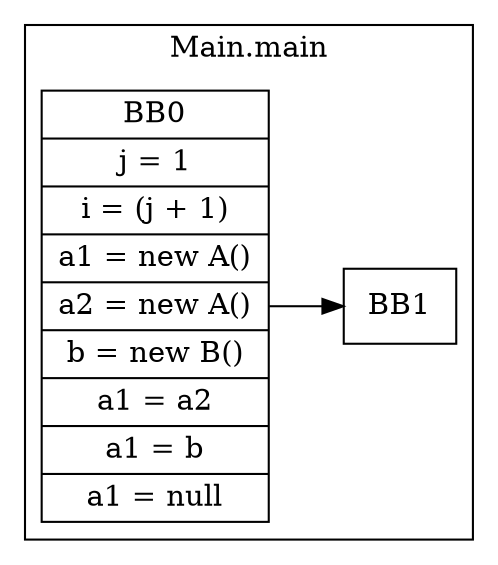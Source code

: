 digraph G {
  graph [ rankdir = "LR" ];
  subgraph cluster_0 {
    label = "Main.main"
    M0_BB0 [
      shape="record"
      label="BB0|j = 1|i = (j + 1)|a1 = new A()|a2 = new A()|b = new B()|a1 = a2|a1 = b|a1 = null"
    ];
    M0_BB0 -> M0_BB1;
    M0_BB1 [
      shape="record"
      label="BB1"
    ];
  }
}

